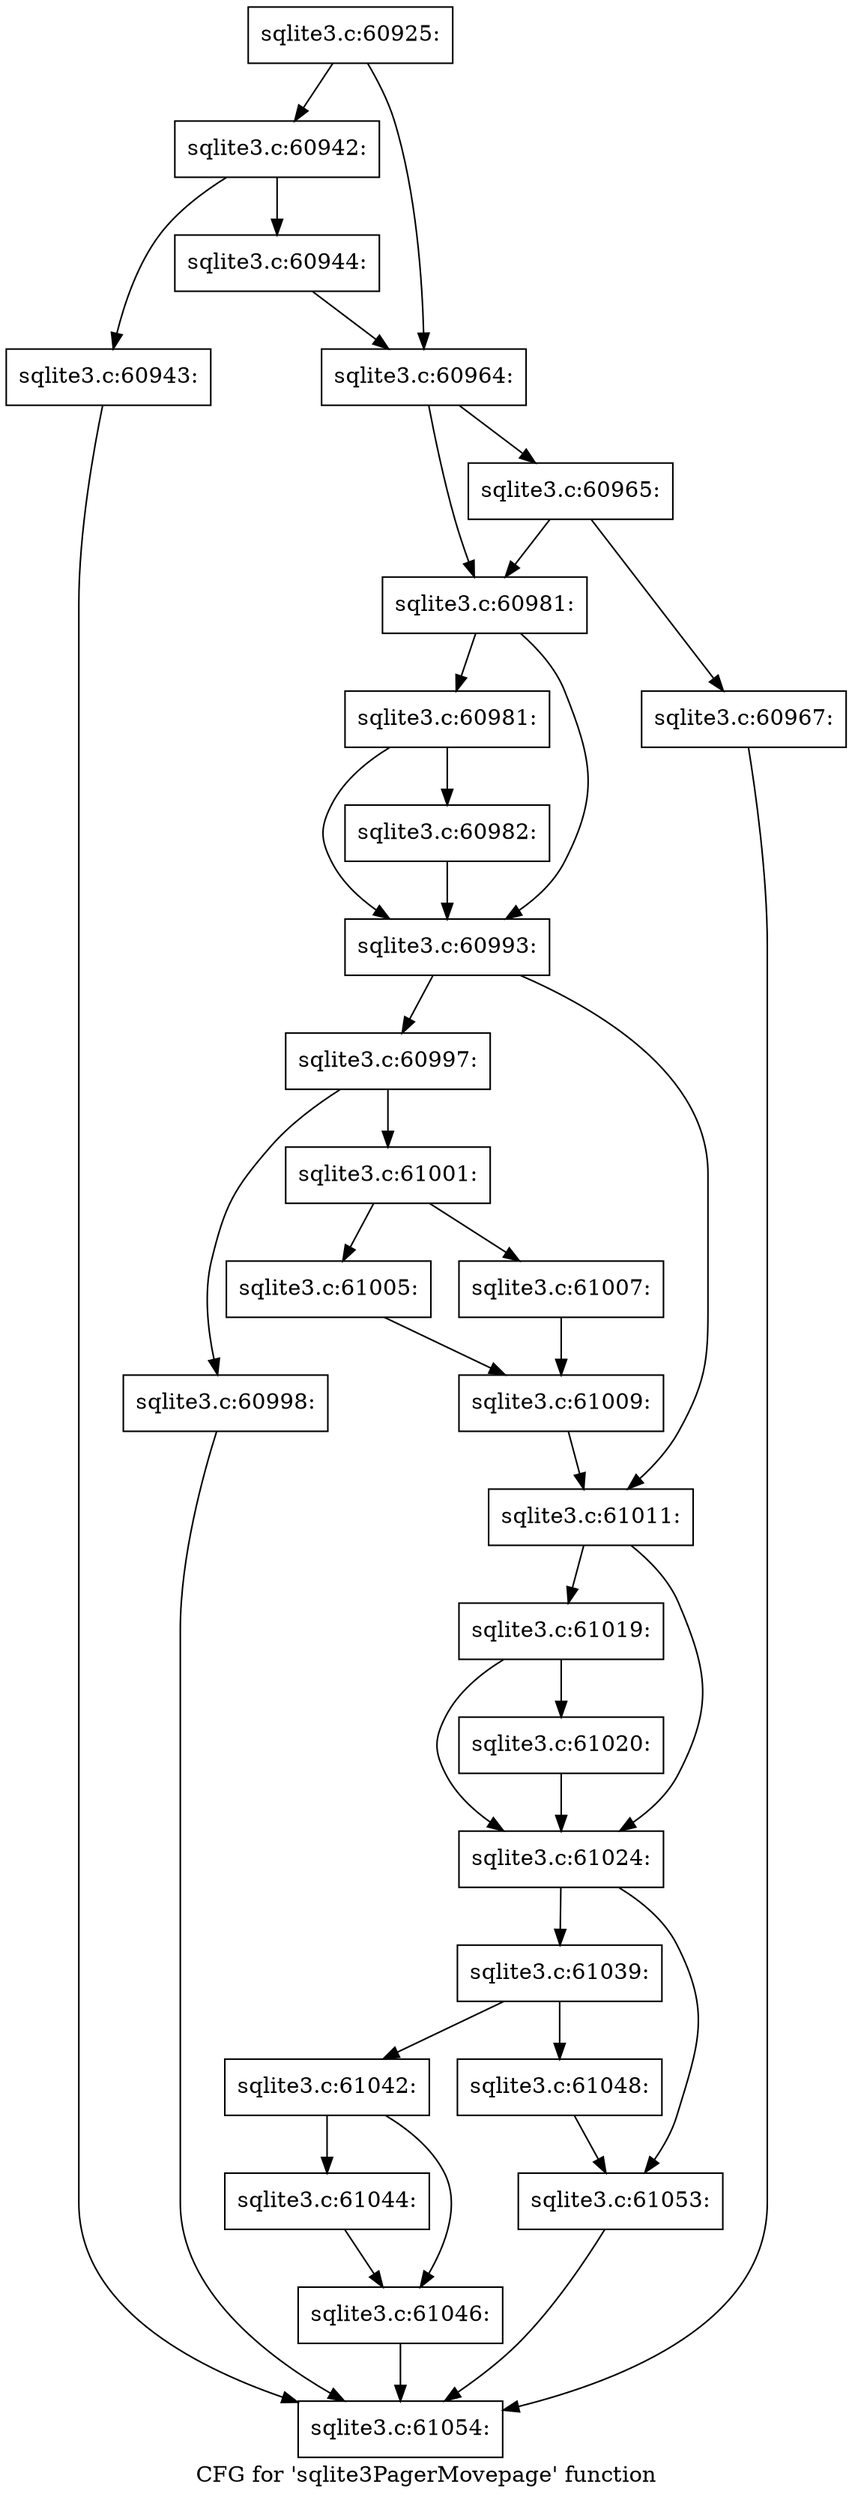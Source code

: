 digraph "CFG for 'sqlite3PagerMovepage' function" {
	label="CFG for 'sqlite3PagerMovepage' function";

	Node0x55c0f7974310 [shape=record,label="{sqlite3.c:60925:}"];
	Node0x55c0f7974310 -> Node0x55c0f7976820;
	Node0x55c0f7974310 -> Node0x55c0f7976870;
	Node0x55c0f7976820 [shape=record,label="{sqlite3.c:60942:}"];
	Node0x55c0f7976820 -> Node0x55c0f7976f70;
	Node0x55c0f7976820 -> Node0x55c0f7976fc0;
	Node0x55c0f7976f70 [shape=record,label="{sqlite3.c:60943:}"];
	Node0x55c0f7976f70 -> Node0x55c0f796b810;
	Node0x55c0f7976fc0 [shape=record,label="{sqlite3.c:60944:}"];
	Node0x55c0f7976fc0 -> Node0x55c0f7976870;
	Node0x55c0f7976870 [shape=record,label="{sqlite3.c:60964:}"];
	Node0x55c0f7976870 -> Node0x55c0f7977600;
	Node0x55c0f7976870 -> Node0x55c0f79775b0;
	Node0x55c0f7977600 [shape=record,label="{sqlite3.c:60965:}"];
	Node0x55c0f7977600 -> Node0x55c0f7977560;
	Node0x55c0f7977600 -> Node0x55c0f79775b0;
	Node0x55c0f7977560 [shape=record,label="{sqlite3.c:60967:}"];
	Node0x55c0f7977560 -> Node0x55c0f796b810;
	Node0x55c0f79775b0 [shape=record,label="{sqlite3.c:60981:}"];
	Node0x55c0f79775b0 -> Node0x55c0f7978420;
	Node0x55c0f79775b0 -> Node0x55c0f79783d0;
	Node0x55c0f7978420 [shape=record,label="{sqlite3.c:60981:}"];
	Node0x55c0f7978420 -> Node0x55c0f79783d0;
	Node0x55c0f7978420 -> Node0x55c0f7978380;
	Node0x55c0f7978380 [shape=record,label="{sqlite3.c:60982:}"];
	Node0x55c0f7978380 -> Node0x55c0f79783d0;
	Node0x55c0f79783d0 [shape=record,label="{sqlite3.c:60993:}"];
	Node0x55c0f79783d0 -> Node0x55c0f7979860;
	Node0x55c0f79783d0 -> Node0x55c0f79798b0;
	Node0x55c0f7979860 [shape=record,label="{sqlite3.c:60997:}"];
	Node0x55c0f7979860 -> Node0x55c0f7979bf0;
	Node0x55c0f7979860 -> Node0x55c0f7979c40;
	Node0x55c0f7979bf0 [shape=record,label="{sqlite3.c:60998:}"];
	Node0x55c0f7979bf0 -> Node0x55c0f796b810;
	Node0x55c0f7979c40 [shape=record,label="{sqlite3.c:61001:}"];
	Node0x55c0f7979c40 -> Node0x55c0f797ace0;
	Node0x55c0f7979c40 -> Node0x55c0f797ad80;
	Node0x55c0f797ace0 [shape=record,label="{sqlite3.c:61005:}"];
	Node0x55c0f797ace0 -> Node0x55c0f797ad30;
	Node0x55c0f797ad80 [shape=record,label="{sqlite3.c:61007:}"];
	Node0x55c0f797ad80 -> Node0x55c0f797ad30;
	Node0x55c0f797ad30 [shape=record,label="{sqlite3.c:61009:}"];
	Node0x55c0f797ad30 -> Node0x55c0f79798b0;
	Node0x55c0f79798b0 [shape=record,label="{sqlite3.c:61011:}"];
	Node0x55c0f79798b0 -> Node0x55c0f797c3c0;
	Node0x55c0f79798b0 -> Node0x55c0f797b8d0;
	Node0x55c0f797c3c0 [shape=record,label="{sqlite3.c:61019:}"];
	Node0x55c0f797c3c0 -> Node0x55c0f57ea230;
	Node0x55c0f797c3c0 -> Node0x55c0f797b8d0;
	Node0x55c0f57ea230 [shape=record,label="{sqlite3.c:61020:}"];
	Node0x55c0f57ea230 -> Node0x55c0f797b8d0;
	Node0x55c0f797b8d0 [shape=record,label="{sqlite3.c:61024:}"];
	Node0x55c0f797b8d0 -> Node0x55c0f797cf10;
	Node0x55c0f797b8d0 -> Node0x55c0f797cf60;
	Node0x55c0f797cf10 [shape=record,label="{sqlite3.c:61039:}"];
	Node0x55c0f797cf10 -> Node0x55c0f797d980;
	Node0x55c0f797cf10 -> Node0x55c0f797d9d0;
	Node0x55c0f797d980 [shape=record,label="{sqlite3.c:61042:}"];
	Node0x55c0f797d980 -> Node0x55c0f797dde0;
	Node0x55c0f797d980 -> Node0x55c0f797de30;
	Node0x55c0f797dde0 [shape=record,label="{sqlite3.c:61044:}"];
	Node0x55c0f797dde0 -> Node0x55c0f797de30;
	Node0x55c0f797de30 [shape=record,label="{sqlite3.c:61046:}"];
	Node0x55c0f797de30 -> Node0x55c0f796b810;
	Node0x55c0f797d9d0 [shape=record,label="{sqlite3.c:61048:}"];
	Node0x55c0f797d9d0 -> Node0x55c0f797cf60;
	Node0x55c0f797cf60 [shape=record,label="{sqlite3.c:61053:}"];
	Node0x55c0f797cf60 -> Node0x55c0f796b810;
	Node0x55c0f796b810 [shape=record,label="{sqlite3.c:61054:}"];
}
